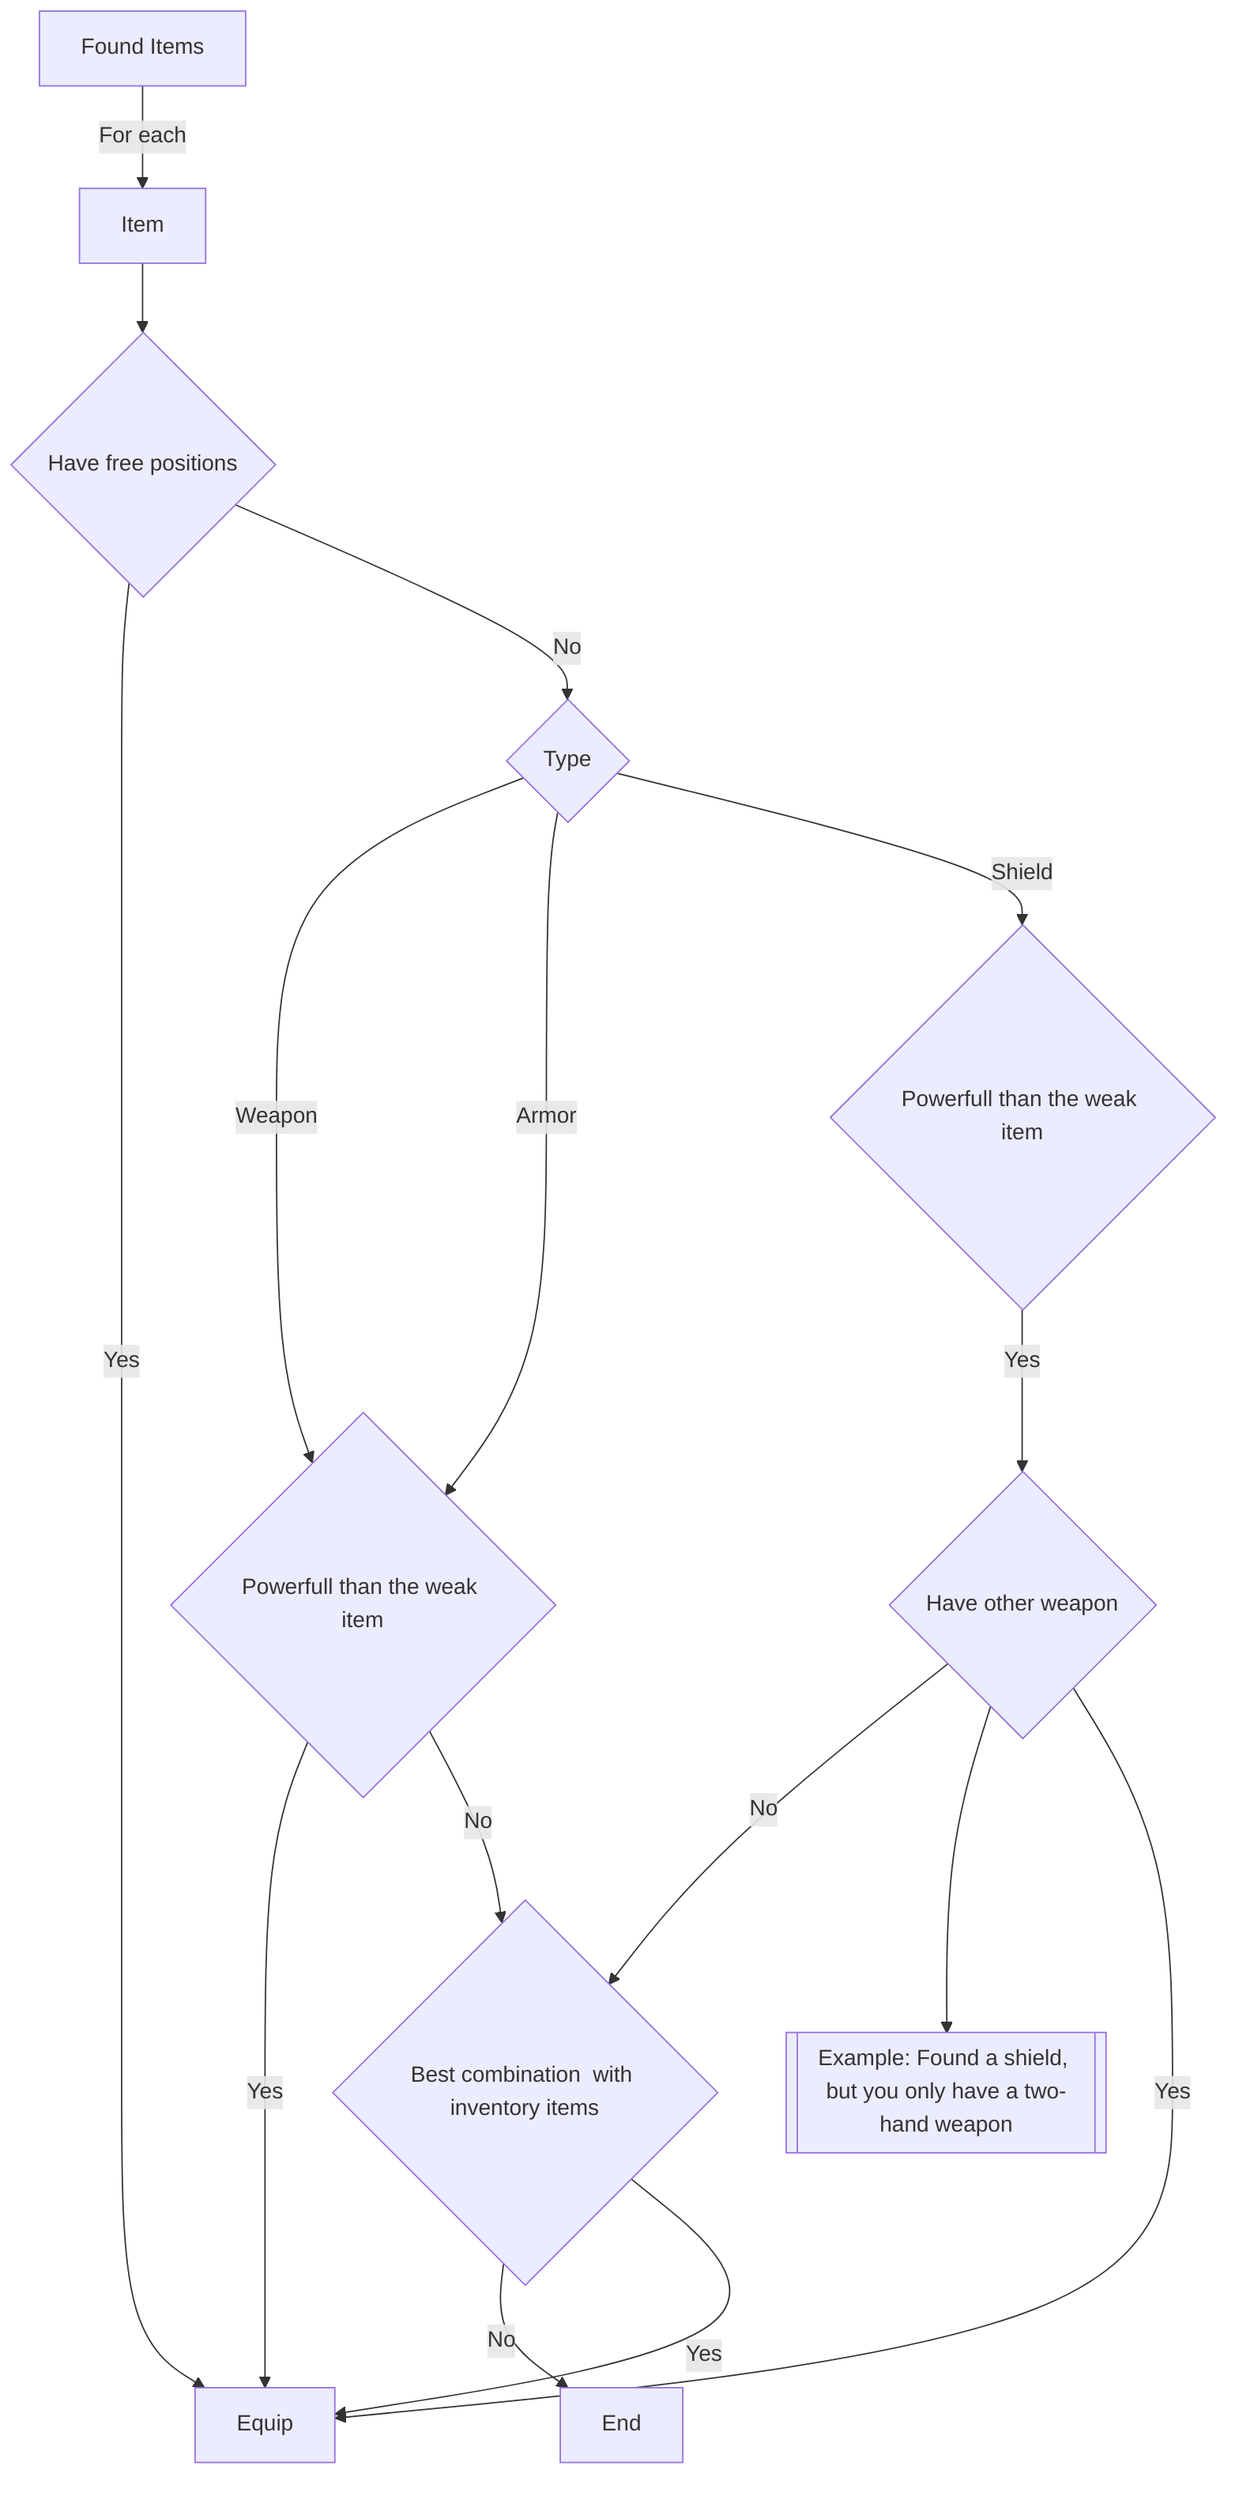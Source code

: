 graph TD
    A[Found Items] --> |For each| Item
    Item --> FreePositions{Have free positions}
    FreePositions --> |Yes| Equip
    FreePositions --> |No| Type{Type}
    Type --> |Weapon| E{Powerfull than the weak item}
    E --> |Yes| Equip
    E --> |No| Inventory{Best combination  with inventory items}
    Inventory --> |No| End
    Inventory --> |Yes| Equip
    Type --> |Armor| E
    Type --> |Shield| B{Powerfull than the weak item}
    B --> |Yes| H{Have other weapon}
    H --> |No| Inventory
    H --> note[[Example: Found a shield, but you only have a two-hand weapon]]
    H --> |Yes| Equip